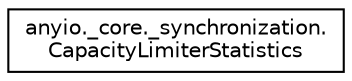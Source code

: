 digraph "Graphical Class Hierarchy"
{
 // LATEX_PDF_SIZE
  edge [fontname="Helvetica",fontsize="10",labelfontname="Helvetica",labelfontsize="10"];
  node [fontname="Helvetica",fontsize="10",shape=record];
  rankdir="LR";
  Node0 [label="anyio._core._synchronization.\lCapacityLimiterStatistics",height=0.2,width=0.4,color="black", fillcolor="white", style="filled",URL="$classanyio_1_1__core_1_1__synchronization_1_1CapacityLimiterStatistics.html",tooltip=" "];
}
